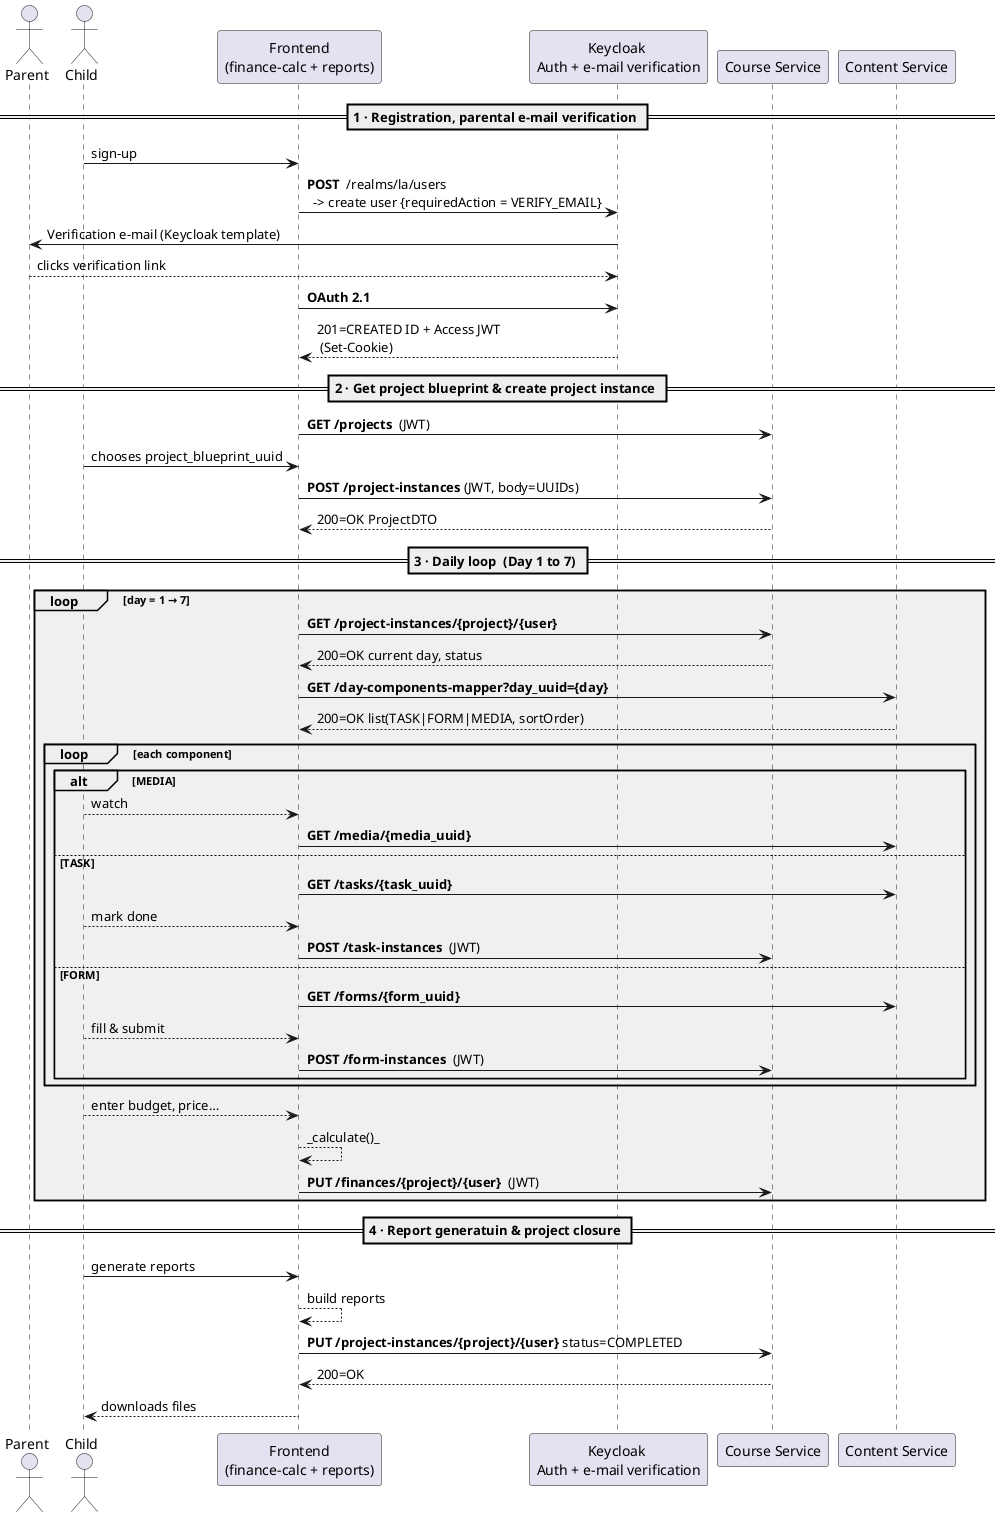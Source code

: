 @startuml

skinparam package {
    FontSize 16
    FontStyle bold
    BackgroundColor #F0F0F0
}

actor Parent
actor Child

participant "Frontend\n(finance-calc + reports)"      as FE
participant "Keycloak \nAuth + e-mail verification"    as KC
participant "Course Service"  as COURSE
participant "Content Service" as CONTENT

== 1 · Registration, parental e-mail verification ==
Child  -> FE     : sign-up 
FE     -> KC     : **POST**  /realms/la/users\n  -> create user {requiredAction = VERIFY_EMAIL}
KC     -> Parent : Verification e-mail (Keycloak template)
Parent --> KC    : clicks verification link 
FE     -> KC     : **OAuth 2.1** 
KC     --> FE    : 201=CREATED ID + Access JWT  \n (Set-Cookie)


== 2 · Get project blueprint & create project instance ==
FE     -> COURSE : **GET /projects**  (JWT)
Child  -> FE     : chooses project_blueprint_uuid
FE     -> COURSE : **POST /project-instances** (JWT, body=UUIDs)
COURSE --> FE    : 200=OK ProjectDTO 

== 3 · Daily loop  (Day 1 to 7) ==
loop day = 1 → 7
  ' 3.1 progress/meta
  FE  -> COURSE  : **GET /project-instances/{project}/{user}**
  COURSE--> FE   : 200=OK current day, status

  ' 3.2 teaching content
  FE  -> CONTENT : **GET /day-components-mapper?day_uuid={day}**
  CONTENT --> FE : 200=OK list(TASK|FORM|MEDIA, sortOrder)

  ' 3.3 execute components
  loop each component
    alt MEDIA
      Child --> FE  : watch 
      FE -> CONTENT : **GET /media/{media_uuid}**
    else TASK
      FE -> CONTENT : **GET /tasks/{task_uuid}**
      Child --> FE  : mark done
      FE -> COURSE  : **POST /task-instances**  (JWT)
    else FORM
      FE -> CONTENT : **GET /forms/{form_uuid}**
      Child --> FE  : fill & submit
      FE -> COURSE  : **POST /form-instances**  (JWT)
    end
  end

  ' 3.4 client-side finance
  Child --> FE : enter budget, price…
  FE    --> FE : _calculate()_  
  FE    -> COURSE : **PUT /finances/{project}/{user}**  (JWT)


end

== 4 · Report generatuin & project closure ==
Child -> FE     : generate reports
FE    --> FE    : build reports
FE    -> COURSE : **PUT /project-instances/{project}/{user}** status=COMPLETED
COURSE--> FE    : 200=OK
Child <-- FE    : downloads files

@enduml
